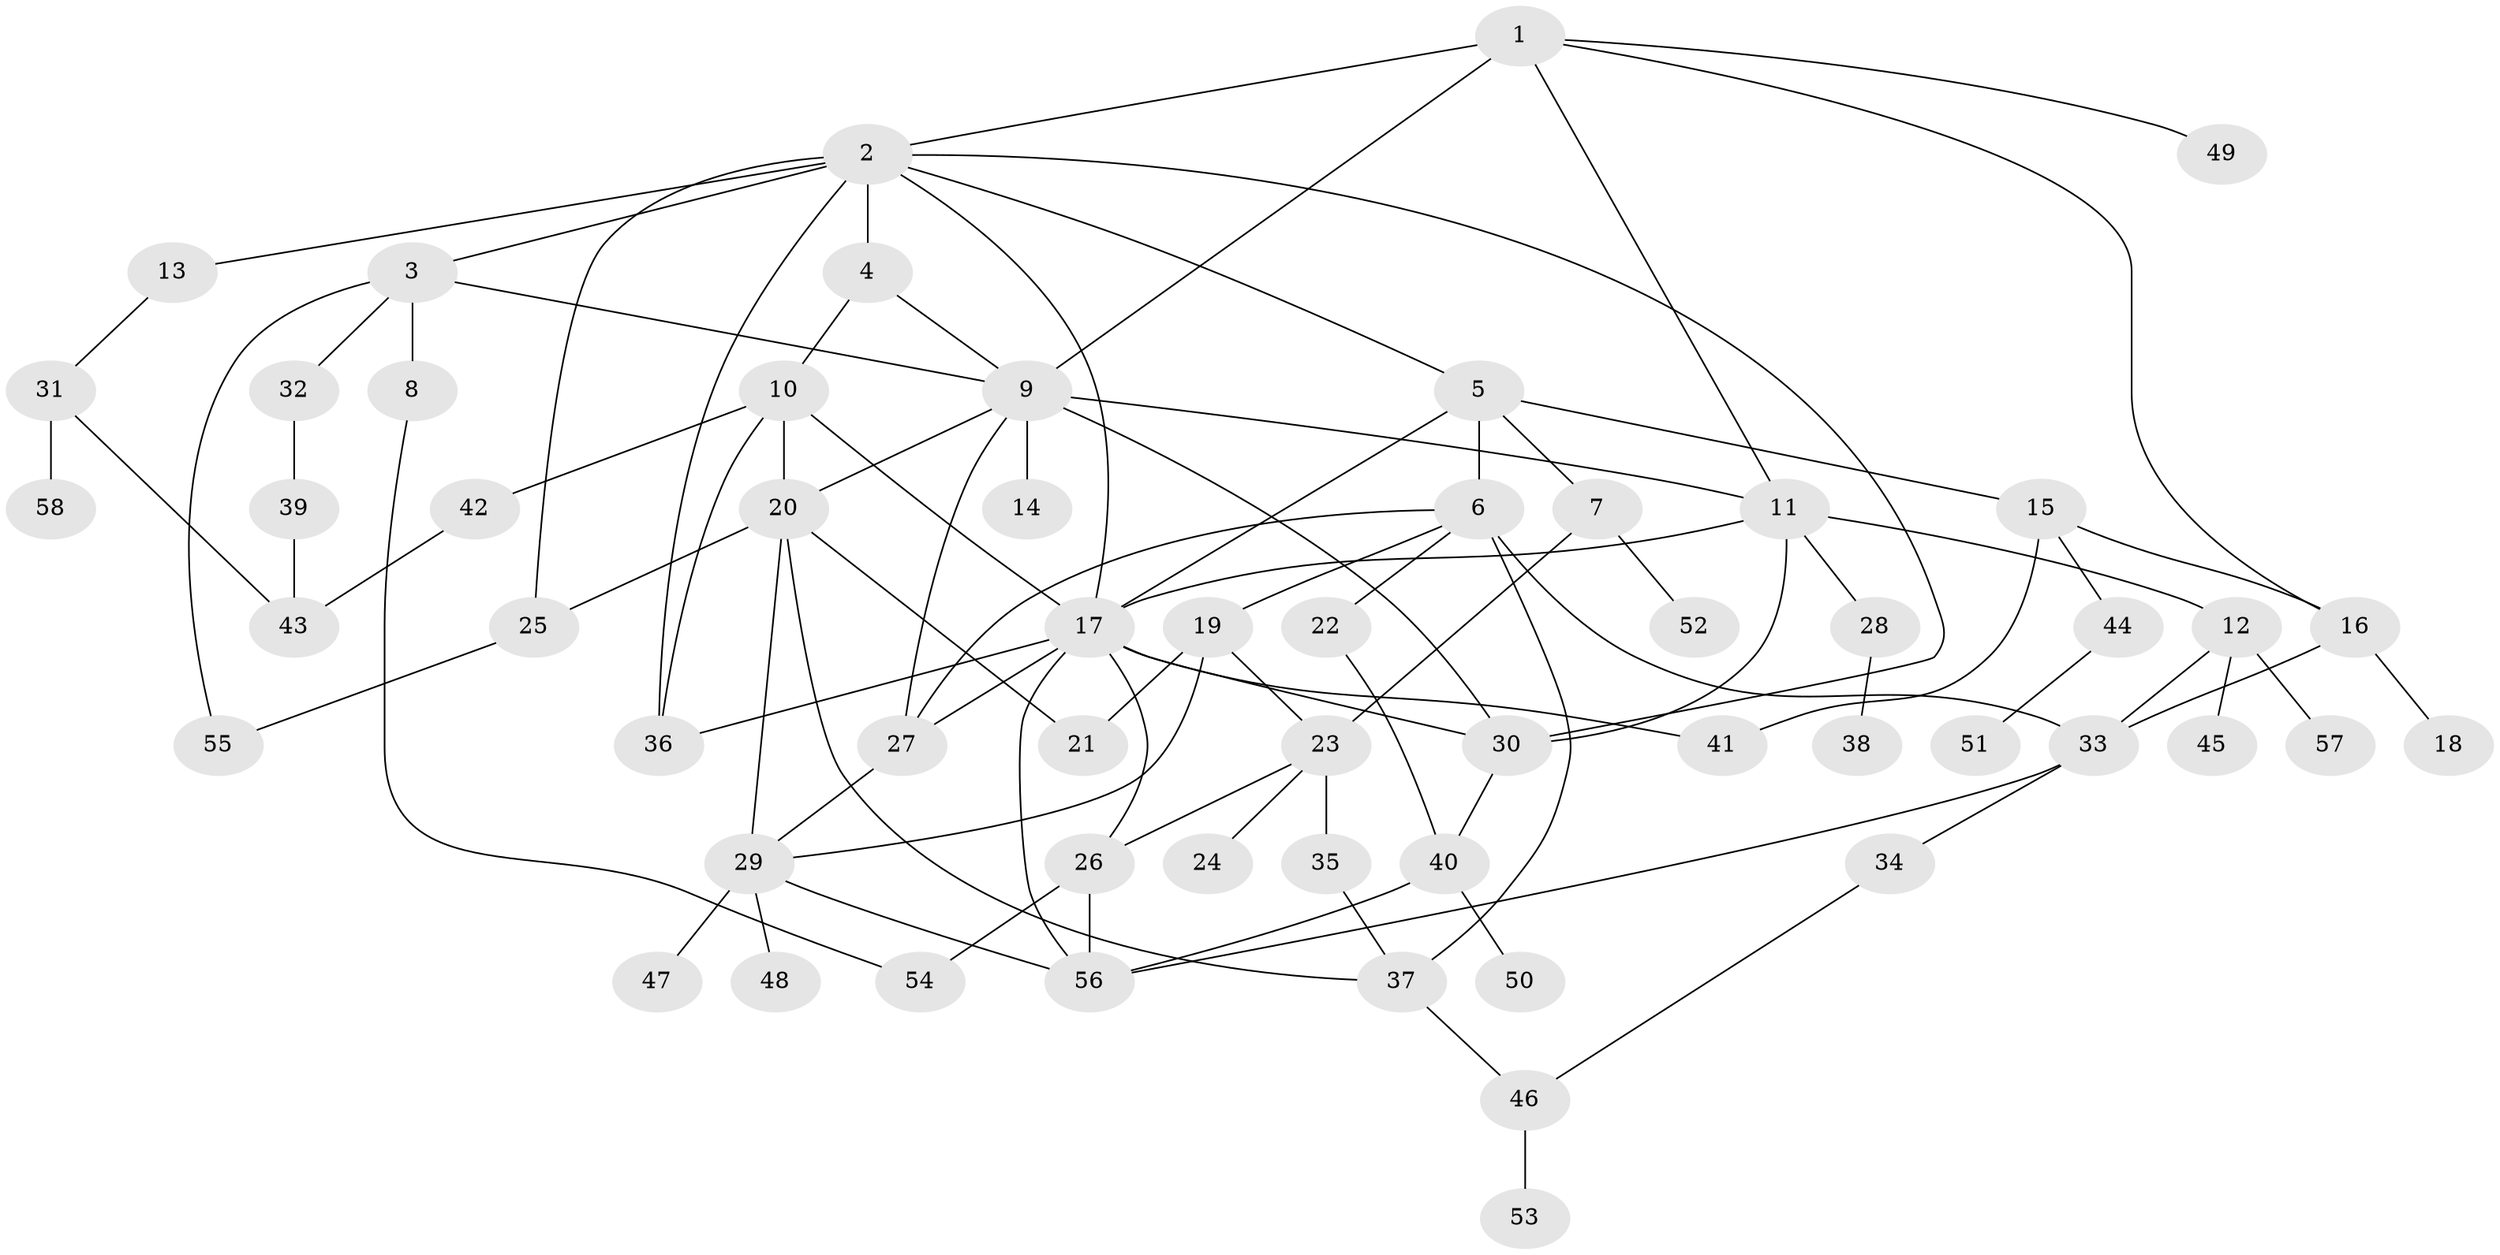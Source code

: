 // original degree distribution, {7: 0.03125, 10: 0.010416666666666666, 6: 0.03125, 4: 0.19791666666666666, 8: 0.010416666666666666, 3: 0.15625, 1: 0.28125, 5: 0.07291666666666667, 2: 0.20833333333333334}
// Generated by graph-tools (version 1.1) at 2025/48/03/04/25 22:48:37]
// undirected, 58 vertices, 93 edges
graph export_dot {
  node [color=gray90,style=filled];
  1;
  2;
  3;
  4;
  5;
  6;
  7;
  8;
  9;
  10;
  11;
  12;
  13;
  14;
  15;
  16;
  17;
  18;
  19;
  20;
  21;
  22;
  23;
  24;
  25;
  26;
  27;
  28;
  29;
  30;
  31;
  32;
  33;
  34;
  35;
  36;
  37;
  38;
  39;
  40;
  41;
  42;
  43;
  44;
  45;
  46;
  47;
  48;
  49;
  50;
  51;
  52;
  53;
  54;
  55;
  56;
  57;
  58;
  1 -- 2 [weight=1.0];
  1 -- 9 [weight=2.0];
  1 -- 11 [weight=1.0];
  1 -- 16 [weight=1.0];
  1 -- 49 [weight=1.0];
  2 -- 3 [weight=1.0];
  2 -- 4 [weight=1.0];
  2 -- 5 [weight=1.0];
  2 -- 13 [weight=1.0];
  2 -- 17 [weight=1.0];
  2 -- 25 [weight=1.0];
  2 -- 30 [weight=1.0];
  2 -- 36 [weight=1.0];
  3 -- 8 [weight=2.0];
  3 -- 9 [weight=1.0];
  3 -- 32 [weight=1.0];
  3 -- 55 [weight=1.0];
  4 -- 9 [weight=1.0];
  4 -- 10 [weight=1.0];
  5 -- 6 [weight=1.0];
  5 -- 7 [weight=1.0];
  5 -- 15 [weight=1.0];
  5 -- 17 [weight=1.0];
  6 -- 19 [weight=1.0];
  6 -- 22 [weight=1.0];
  6 -- 27 [weight=1.0];
  6 -- 33 [weight=1.0];
  6 -- 37 [weight=2.0];
  7 -- 23 [weight=1.0];
  7 -- 52 [weight=1.0];
  8 -- 54 [weight=1.0];
  9 -- 11 [weight=1.0];
  9 -- 14 [weight=1.0];
  9 -- 20 [weight=1.0];
  9 -- 27 [weight=1.0];
  9 -- 30 [weight=1.0];
  10 -- 17 [weight=1.0];
  10 -- 20 [weight=1.0];
  10 -- 36 [weight=1.0];
  10 -- 42 [weight=1.0];
  11 -- 12 [weight=1.0];
  11 -- 17 [weight=1.0];
  11 -- 28 [weight=1.0];
  11 -- 30 [weight=2.0];
  12 -- 33 [weight=1.0];
  12 -- 45 [weight=1.0];
  12 -- 57 [weight=1.0];
  13 -- 31 [weight=1.0];
  15 -- 16 [weight=1.0];
  15 -- 41 [weight=1.0];
  15 -- 44 [weight=1.0];
  16 -- 18 [weight=1.0];
  16 -- 33 [weight=1.0];
  17 -- 26 [weight=1.0];
  17 -- 27 [weight=1.0];
  17 -- 30 [weight=2.0];
  17 -- 36 [weight=1.0];
  17 -- 41 [weight=1.0];
  17 -- 56 [weight=1.0];
  19 -- 21 [weight=1.0];
  19 -- 23 [weight=1.0];
  19 -- 29 [weight=1.0];
  20 -- 21 [weight=1.0];
  20 -- 25 [weight=1.0];
  20 -- 29 [weight=1.0];
  20 -- 37 [weight=1.0];
  22 -- 40 [weight=1.0];
  23 -- 24 [weight=1.0];
  23 -- 26 [weight=1.0];
  23 -- 35 [weight=1.0];
  25 -- 55 [weight=1.0];
  26 -- 54 [weight=1.0];
  26 -- 56 [weight=1.0];
  27 -- 29 [weight=1.0];
  28 -- 38 [weight=1.0];
  29 -- 47 [weight=1.0];
  29 -- 48 [weight=1.0];
  29 -- 56 [weight=1.0];
  30 -- 40 [weight=1.0];
  31 -- 43 [weight=1.0];
  31 -- 58 [weight=1.0];
  32 -- 39 [weight=1.0];
  33 -- 34 [weight=1.0];
  33 -- 56 [weight=1.0];
  34 -- 46 [weight=1.0];
  35 -- 37 [weight=1.0];
  37 -- 46 [weight=1.0];
  39 -- 43 [weight=1.0];
  40 -- 50 [weight=1.0];
  40 -- 56 [weight=1.0];
  42 -- 43 [weight=1.0];
  44 -- 51 [weight=1.0];
  46 -- 53 [weight=1.0];
}
